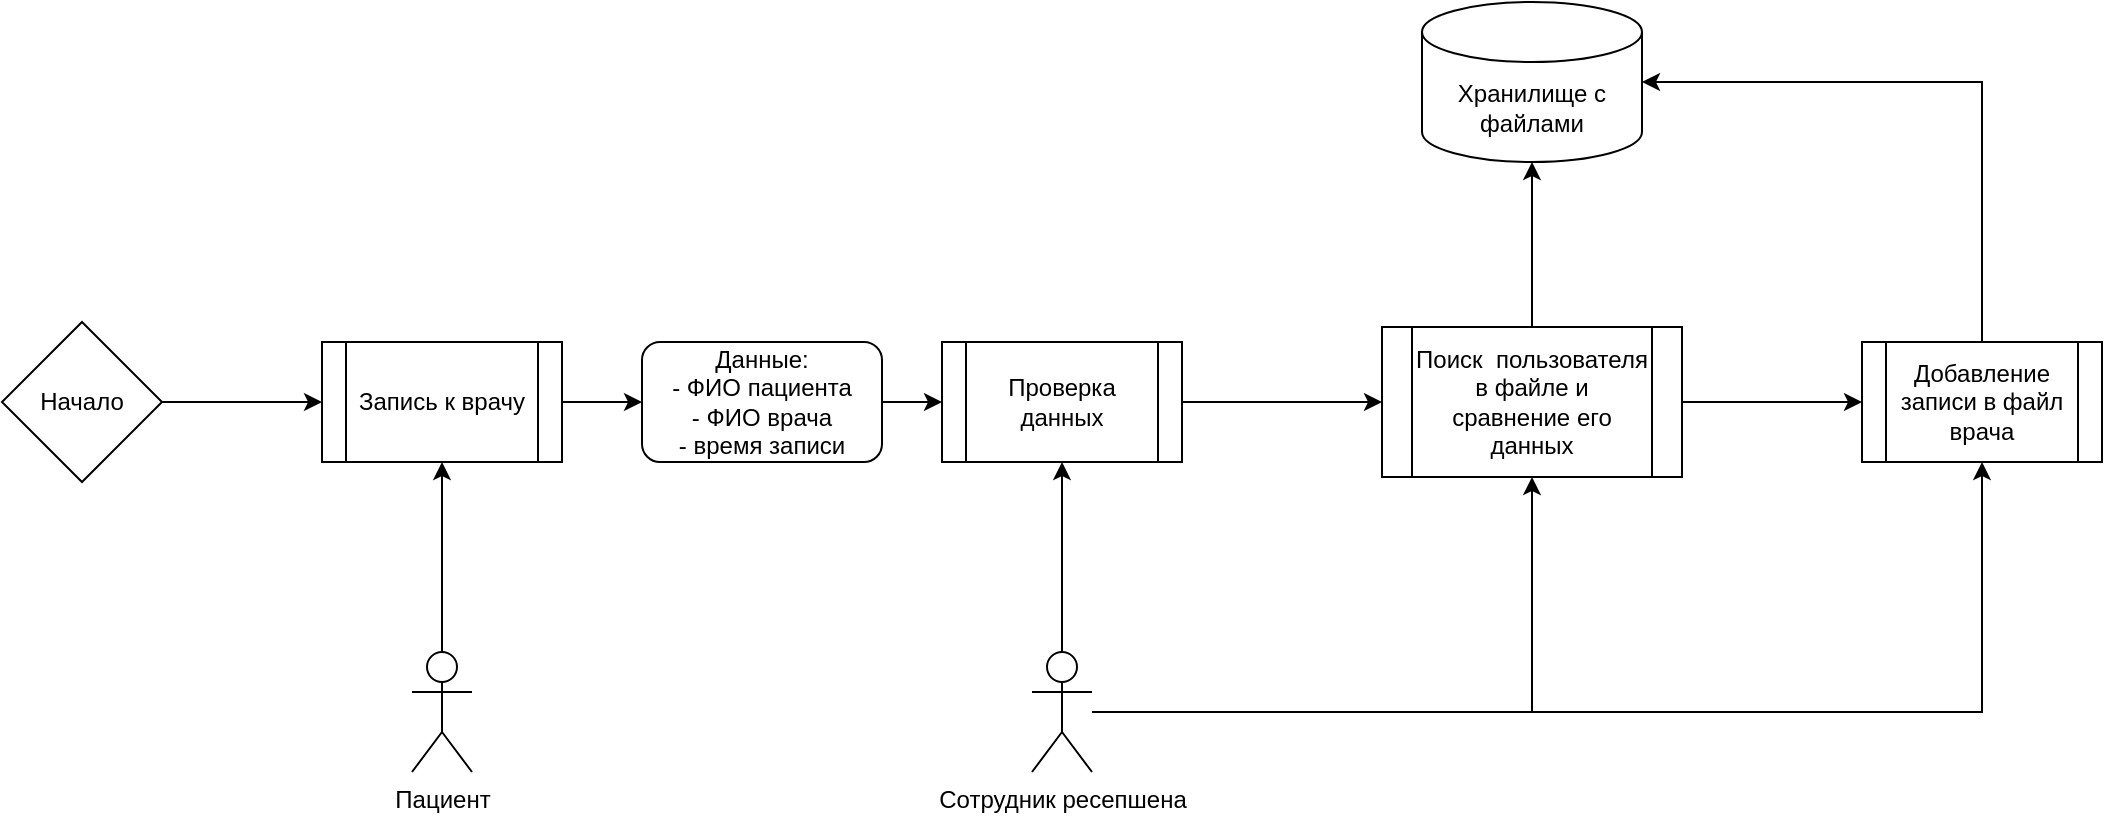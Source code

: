 <mxfile version="26.0.6">
  <diagram name="Страница — 1" id="qWE-8BwJ6eusYQQ_VqT6">
    <mxGraphModel dx="2637" dy="991" grid="1" gridSize="10" guides="1" tooltips="1" connect="1" arrows="1" fold="1" page="1" pageScale="1" pageWidth="827" pageHeight="1169" math="0" shadow="0">
      <root>
        <mxCell id="0" />
        <mxCell id="1" parent="0" />
        <mxCell id="fbA-ZwFC6Bvl-qhXNQk4-15" style="edgeStyle=orthogonalEdgeStyle;rounded=0;orthogonalLoop=1;jettySize=auto;html=1;exitX=1;exitY=0.5;exitDx=0;exitDy=0;entryX=0;entryY=0.5;entryDx=0;entryDy=0;" edge="1" parent="1" source="fbA-ZwFC6Bvl-qhXNQk4-28" target="fbA-ZwFC6Bvl-qhXNQk4-33">
          <mxGeometry relative="1" as="geometry">
            <mxPoint x="-10" y="380" as="sourcePoint" />
            <mxPoint x="-110" y="560" as="targetPoint" />
          </mxGeometry>
        </mxCell>
        <mxCell id="fbA-ZwFC6Bvl-qhXNQk4-16" style="edgeStyle=orthogonalEdgeStyle;rounded=0;orthogonalLoop=1;jettySize=auto;html=1;entryX=0;entryY=0.5;entryDx=0;entryDy=0;" edge="1" parent="1" source="fbA-ZwFC6Bvl-qhXNQk4-17" target="fbA-ZwFC6Bvl-qhXNQk4-25">
          <mxGeometry relative="1" as="geometry" />
        </mxCell>
        <mxCell id="fbA-ZwFC6Bvl-qhXNQk4-17" value="Проверка данных" style="shape=process;whiteSpace=wrap;html=1;backgroundOutline=1;" vertex="1" parent="1">
          <mxGeometry x="130" y="530" width="120" height="60" as="geometry" />
        </mxCell>
        <mxCell id="fbA-ZwFC6Bvl-qhXNQk4-18" style="edgeStyle=orthogonalEdgeStyle;rounded=0;orthogonalLoop=1;jettySize=auto;html=1;entryX=0.5;entryY=1;entryDx=0;entryDy=0;" edge="1" parent="1" source="fbA-ZwFC6Bvl-qhXNQk4-19" target="fbA-ZwFC6Bvl-qhXNQk4-28">
          <mxGeometry relative="1" as="geometry">
            <mxPoint x="-150" y="380" as="targetPoint" />
          </mxGeometry>
        </mxCell>
        <mxCell id="fbA-ZwFC6Bvl-qhXNQk4-19" value="Пациент" style="shape=umlActor;verticalLabelPosition=bottom;verticalAlign=top;html=1;outlineConnect=0;" vertex="1" parent="1">
          <mxGeometry x="-135" y="685" width="30" height="60" as="geometry" />
        </mxCell>
        <mxCell id="fbA-ZwFC6Bvl-qhXNQk4-20" style="edgeStyle=orthogonalEdgeStyle;rounded=0;orthogonalLoop=1;jettySize=auto;html=1;entryX=0.5;entryY=1;entryDx=0;entryDy=0;" edge="1" parent="1" source="fbA-ZwFC6Bvl-qhXNQk4-23" target="fbA-ZwFC6Bvl-qhXNQk4-17">
          <mxGeometry relative="1" as="geometry" />
        </mxCell>
        <mxCell id="fbA-ZwFC6Bvl-qhXNQk4-21" style="edgeStyle=orthogonalEdgeStyle;rounded=0;orthogonalLoop=1;jettySize=auto;html=1;" edge="1" parent="1" source="fbA-ZwFC6Bvl-qhXNQk4-23" target="fbA-ZwFC6Bvl-qhXNQk4-25">
          <mxGeometry relative="1" as="geometry" />
        </mxCell>
        <mxCell id="fbA-ZwFC6Bvl-qhXNQk4-22" style="edgeStyle=orthogonalEdgeStyle;rounded=0;orthogonalLoop=1;jettySize=auto;html=1;entryX=0.5;entryY=1;entryDx=0;entryDy=0;" edge="1" parent="1" source="fbA-ZwFC6Bvl-qhXNQk4-23" target="fbA-ZwFC6Bvl-qhXNQk4-29">
          <mxGeometry relative="1" as="geometry" />
        </mxCell>
        <mxCell id="fbA-ZwFC6Bvl-qhXNQk4-23" value="&lt;span style=&quot;text-wrap-mode: wrap;&quot;&gt;Сотрудник ресепшена&lt;/span&gt;" style="shape=umlActor;verticalLabelPosition=bottom;verticalAlign=top;html=1;outlineConnect=0;" vertex="1" parent="1">
          <mxGeometry x="175" y="685" width="30" height="60" as="geometry" />
        </mxCell>
        <mxCell id="fbA-ZwFC6Bvl-qhXNQk4-24" style="edgeStyle=orthogonalEdgeStyle;rounded=0;orthogonalLoop=1;jettySize=auto;html=1;entryX=0;entryY=0.5;entryDx=0;entryDy=0;" edge="1" parent="1" source="fbA-ZwFC6Bvl-qhXNQk4-25" target="fbA-ZwFC6Bvl-qhXNQk4-29">
          <mxGeometry relative="1" as="geometry" />
        </mxCell>
        <mxCell id="fbA-ZwFC6Bvl-qhXNQk4-25" value="Поиск&amp;nbsp; пользователя в файле и сравнение его данных" style="shape=process;whiteSpace=wrap;html=1;backgroundOutline=1;" vertex="1" parent="1">
          <mxGeometry x="350" y="522.5" width="150" height="75" as="geometry" />
        </mxCell>
        <mxCell id="fbA-ZwFC6Bvl-qhXNQk4-26" value="Хранилище с файлами" style="shape=cylinder3;whiteSpace=wrap;html=1;boundedLbl=1;backgroundOutline=1;size=15;" vertex="1" parent="1">
          <mxGeometry x="370" y="360" width="110" height="80" as="geometry" />
        </mxCell>
        <mxCell id="fbA-ZwFC6Bvl-qhXNQk4-27" style="edgeStyle=orthogonalEdgeStyle;rounded=0;orthogonalLoop=1;jettySize=auto;html=1;" edge="1" parent="1" source="fbA-ZwFC6Bvl-qhXNQk4-25" target="fbA-ZwFC6Bvl-qhXNQk4-26">
          <mxGeometry relative="1" as="geometry" />
        </mxCell>
        <mxCell id="fbA-ZwFC6Bvl-qhXNQk4-28" value="Запись к врачу" style="shape=process;whiteSpace=wrap;html=1;backgroundOutline=1;" vertex="1" parent="1">
          <mxGeometry x="-180" y="530" width="120" height="60" as="geometry" />
        </mxCell>
        <mxCell id="fbA-ZwFC6Bvl-qhXNQk4-29" value="Добавление записи в файл врача" style="shape=process;whiteSpace=wrap;html=1;backgroundOutline=1;" vertex="1" parent="1">
          <mxGeometry x="590" y="530" width="120" height="60" as="geometry" />
        </mxCell>
        <mxCell id="fbA-ZwFC6Bvl-qhXNQk4-30" style="edgeStyle=orthogonalEdgeStyle;rounded=0;orthogonalLoop=1;jettySize=auto;html=1;entryX=1;entryY=0.5;entryDx=0;entryDy=0;entryPerimeter=0;exitX=0.5;exitY=0;exitDx=0;exitDy=0;" edge="1" parent="1" source="fbA-ZwFC6Bvl-qhXNQk4-29" target="fbA-ZwFC6Bvl-qhXNQk4-26">
          <mxGeometry relative="1" as="geometry" />
        </mxCell>
        <mxCell id="fbA-ZwFC6Bvl-qhXNQk4-32" style="edgeStyle=orthogonalEdgeStyle;rounded=0;orthogonalLoop=1;jettySize=auto;html=1;entryX=0;entryY=0.5;entryDx=0;entryDy=0;" edge="1" parent="1" source="fbA-ZwFC6Bvl-qhXNQk4-31" target="fbA-ZwFC6Bvl-qhXNQk4-28">
          <mxGeometry relative="1" as="geometry" />
        </mxCell>
        <mxCell id="fbA-ZwFC6Bvl-qhXNQk4-31" value="Начало" style="rhombus;whiteSpace=wrap;html=1;" vertex="1" parent="1">
          <mxGeometry x="-340" y="520" width="80" height="80" as="geometry" />
        </mxCell>
        <mxCell id="fbA-ZwFC6Bvl-qhXNQk4-34" value="" style="edgeStyle=orthogonalEdgeStyle;rounded=0;orthogonalLoop=1;jettySize=auto;html=1;" edge="1" parent="1" source="fbA-ZwFC6Bvl-qhXNQk4-33" target="fbA-ZwFC6Bvl-qhXNQk4-17">
          <mxGeometry relative="1" as="geometry" />
        </mxCell>
        <mxCell id="fbA-ZwFC6Bvl-qhXNQk4-33" value="Данные:&lt;br&gt;- ФИО пациента&lt;br&gt;- ФИО врача&lt;br&gt;- время записи" style="rounded=1;whiteSpace=wrap;html=1;" vertex="1" parent="1">
          <mxGeometry x="-20" y="530" width="120" height="60" as="geometry" />
        </mxCell>
      </root>
    </mxGraphModel>
  </diagram>
</mxfile>
